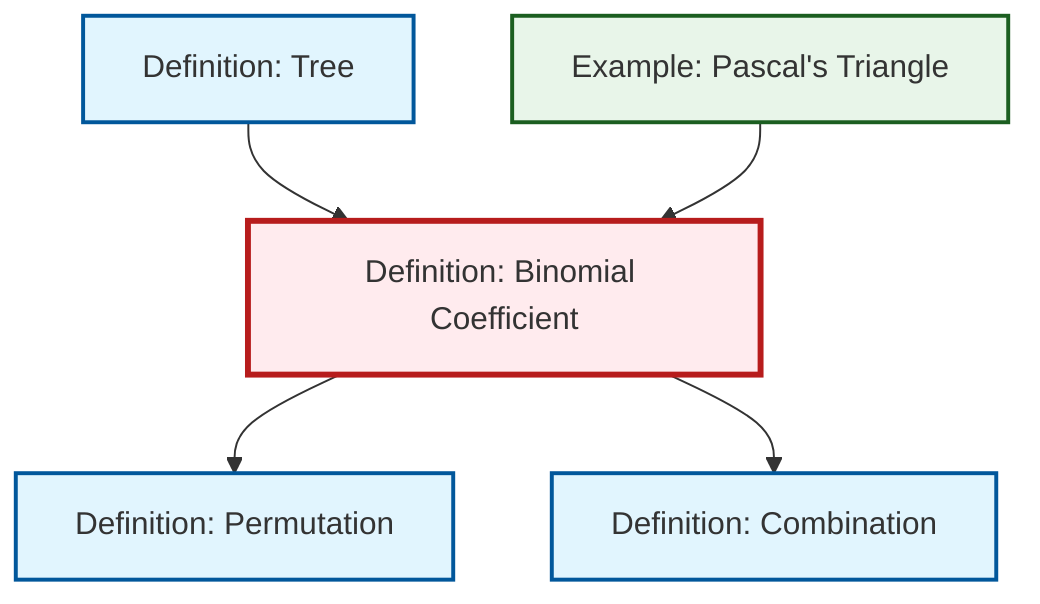 graph TD
    classDef definition fill:#e1f5fe,stroke:#01579b,stroke-width:2px
    classDef theorem fill:#f3e5f5,stroke:#4a148c,stroke-width:2px
    classDef axiom fill:#fff3e0,stroke:#e65100,stroke-width:2px
    classDef example fill:#e8f5e9,stroke:#1b5e20,stroke-width:2px
    classDef current fill:#ffebee,stroke:#b71c1c,stroke-width:3px
    def-combination["Definition: Combination"]:::definition
    ex-pascals-triangle["Example: Pascal's Triangle"]:::example
    def-permutation["Definition: Permutation"]:::definition
    def-binomial-coefficient["Definition: Binomial Coefficient"]:::definition
    def-tree["Definition: Tree"]:::definition
    def-binomial-coefficient --> def-permutation
    def-tree --> def-binomial-coefficient
    ex-pascals-triangle --> def-binomial-coefficient
    def-binomial-coefficient --> def-combination
    class def-binomial-coefficient current